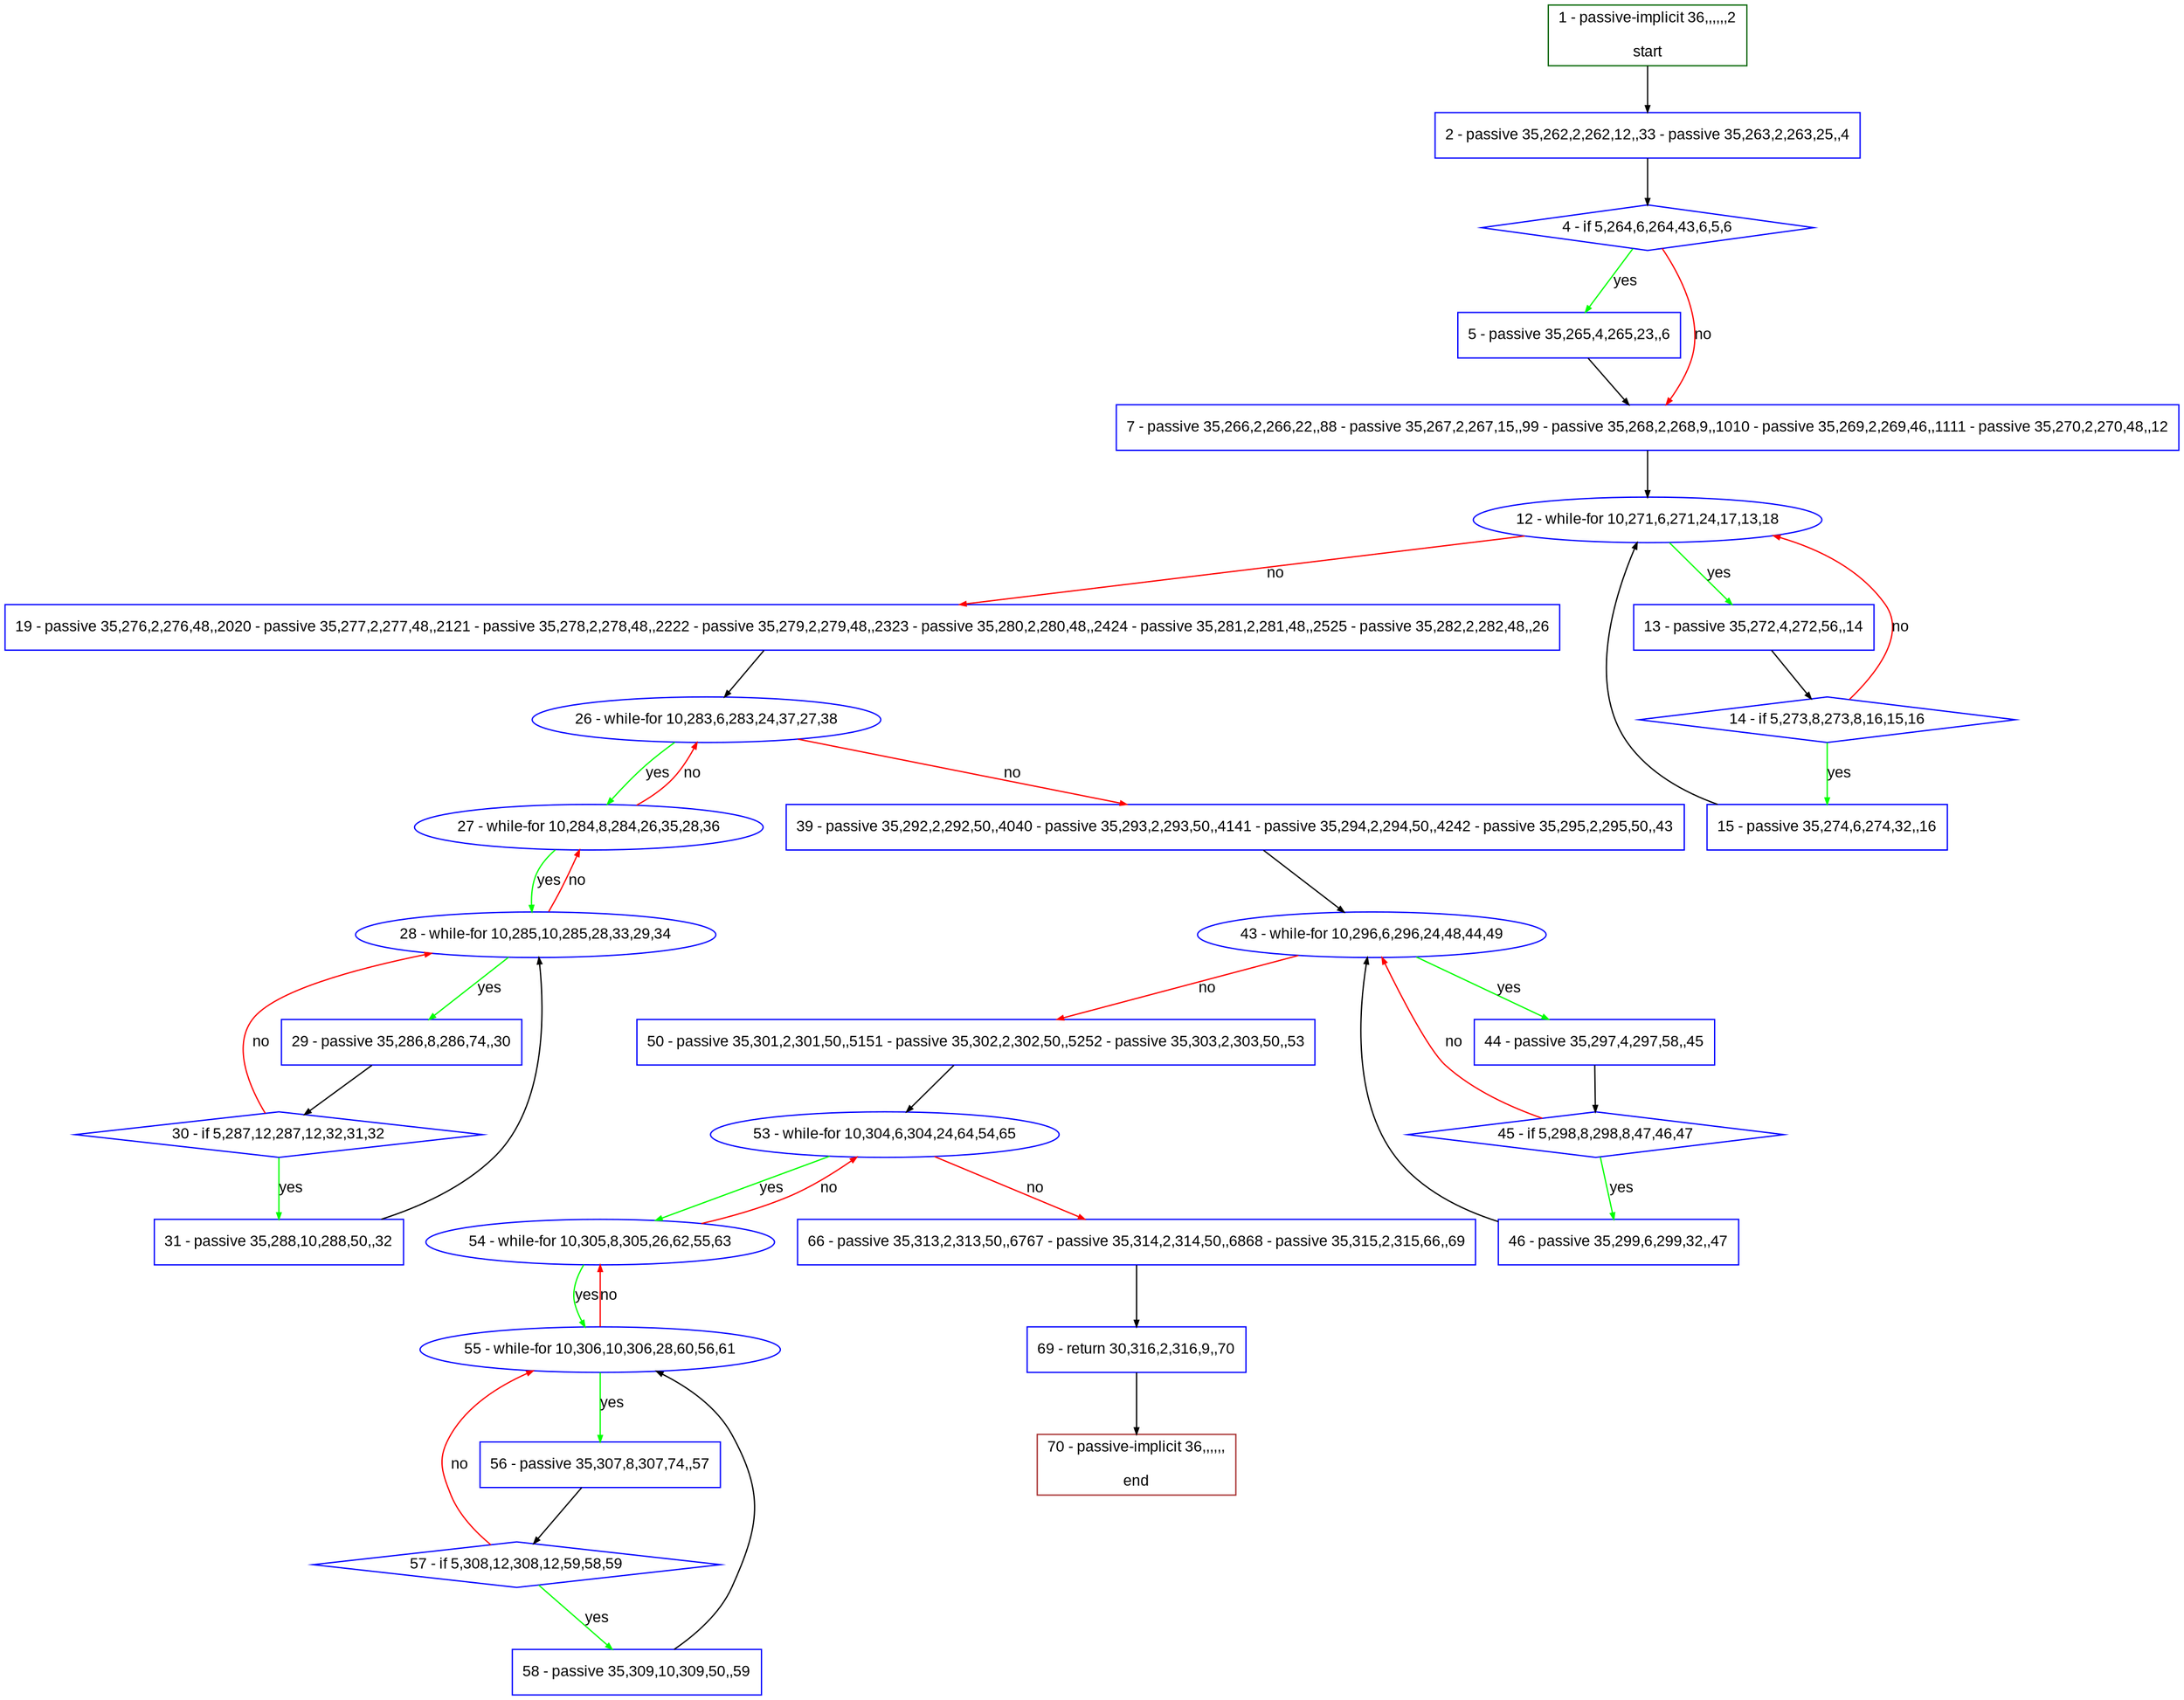 digraph "" {
  graph [pack="true", label="", fontsize="12", packmode="clust", fontname="Arial", fillcolor="#FFFFCC", bgcolor="white", style="rounded,filled", compound="true"];
  node [node_initialized="no", label="", color="grey", fontsize="12", fillcolor="white", fontname="Arial", style="filled", shape="rectangle", compound="true", fixedsize="false"];
  edge [fontcolor="black", arrowhead="normal", arrowtail="none", arrowsize="0.5", ltail="", label="", color="black", fontsize="12", lhead="", fontname="Arial", dir="forward", compound="true"];
  __N1 [label="2 - passive 35,262,2,262,12,,33 - passive 35,263,2,263,25,,4", color="#0000ff", fillcolor="#ffffff", style="filled", shape="box"];
  __N2 [label="1 - passive-implicit 36,,,,,,2\n\nstart", color="#006400", fillcolor="#ffffff", style="filled", shape="box"];
  __N3 [label="4 - if 5,264,6,264,43,6,5,6", color="#0000ff", fillcolor="#ffffff", style="filled", shape="diamond"];
  __N4 [label="5 - passive 35,265,4,265,23,,6", color="#0000ff", fillcolor="#ffffff", style="filled", shape="box"];
  __N5 [label="7 - passive 35,266,2,266,22,,88 - passive 35,267,2,267,15,,99 - passive 35,268,2,268,9,,1010 - passive 35,269,2,269,46,,1111 - passive 35,270,2,270,48,,12", color="#0000ff", fillcolor="#ffffff", style="filled", shape="box"];
  __N6 [label="12 - while-for 10,271,6,271,24,17,13,18", color="#0000ff", fillcolor="#ffffff", style="filled", shape="oval"];
  __N7 [label="13 - passive 35,272,4,272,56,,14", color="#0000ff", fillcolor="#ffffff", style="filled", shape="box"];
  __N8 [label="19 - passive 35,276,2,276,48,,2020 - passive 35,277,2,277,48,,2121 - passive 35,278,2,278,48,,2222 - passive 35,279,2,279,48,,2323 - passive 35,280,2,280,48,,2424 - passive 35,281,2,281,48,,2525 - passive 35,282,2,282,48,,26", color="#0000ff", fillcolor="#ffffff", style="filled", shape="box"];
  __N9 [label="14 - if 5,273,8,273,8,16,15,16", color="#0000ff", fillcolor="#ffffff", style="filled", shape="diamond"];
  __N10 [label="15 - passive 35,274,6,274,32,,16", color="#0000ff", fillcolor="#ffffff", style="filled", shape="box"];
  __N11 [label="26 - while-for 10,283,6,283,24,37,27,38", color="#0000ff", fillcolor="#ffffff", style="filled", shape="oval"];
  __N12 [label="27 - while-for 10,284,8,284,26,35,28,36", color="#0000ff", fillcolor="#ffffff", style="filled", shape="oval"];
  __N13 [label="39 - passive 35,292,2,292,50,,4040 - passive 35,293,2,293,50,,4141 - passive 35,294,2,294,50,,4242 - passive 35,295,2,295,50,,43", color="#0000ff", fillcolor="#ffffff", style="filled", shape="box"];
  __N14 [label="28 - while-for 10,285,10,285,28,33,29,34", color="#0000ff", fillcolor="#ffffff", style="filled", shape="oval"];
  __N15 [label="29 - passive 35,286,8,286,74,,30", color="#0000ff", fillcolor="#ffffff", style="filled", shape="box"];
  __N16 [label="30 - if 5,287,12,287,12,32,31,32", color="#0000ff", fillcolor="#ffffff", style="filled", shape="diamond"];
  __N17 [label="31 - passive 35,288,10,288,50,,32", color="#0000ff", fillcolor="#ffffff", style="filled", shape="box"];
  __N18 [label="43 - while-for 10,296,6,296,24,48,44,49", color="#0000ff", fillcolor="#ffffff", style="filled", shape="oval"];
  __N19 [label="44 - passive 35,297,4,297,58,,45", color="#0000ff", fillcolor="#ffffff", style="filled", shape="box"];
  __N20 [label="50 - passive 35,301,2,301,50,,5151 - passive 35,302,2,302,50,,5252 - passive 35,303,2,303,50,,53", color="#0000ff", fillcolor="#ffffff", style="filled", shape="box"];
  __N21 [label="45 - if 5,298,8,298,8,47,46,47", color="#0000ff", fillcolor="#ffffff", style="filled", shape="diamond"];
  __N22 [label="46 - passive 35,299,6,299,32,,47", color="#0000ff", fillcolor="#ffffff", style="filled", shape="box"];
  __N23 [label="53 - while-for 10,304,6,304,24,64,54,65", color="#0000ff", fillcolor="#ffffff", style="filled", shape="oval"];
  __N24 [label="54 - while-for 10,305,8,305,26,62,55,63", color="#0000ff", fillcolor="#ffffff", style="filled", shape="oval"];
  __N25 [label="66 - passive 35,313,2,313,50,,6767 - passive 35,314,2,314,50,,6868 - passive 35,315,2,315,66,,69", color="#0000ff", fillcolor="#ffffff", style="filled", shape="box"];
  __N26 [label="55 - while-for 10,306,10,306,28,60,56,61", color="#0000ff", fillcolor="#ffffff", style="filled", shape="oval"];
  __N27 [label="56 - passive 35,307,8,307,74,,57", color="#0000ff", fillcolor="#ffffff", style="filled", shape="box"];
  __N28 [label="57 - if 5,308,12,308,12,59,58,59", color="#0000ff", fillcolor="#ffffff", style="filled", shape="diamond"];
  __N29 [label="58 - passive 35,309,10,309,50,,59", color="#0000ff", fillcolor="#ffffff", style="filled", shape="box"];
  __N30 [label="69 - return 30,316,2,316,9,,70", color="#0000ff", fillcolor="#ffffff", style="filled", shape="box"];
  __N31 [label="70 - passive-implicit 36,,,,,,\n\nend", color="#a52a2a", fillcolor="#ffffff", style="filled", shape="box"];
  __N2 -> __N1 [arrowhead="normal", arrowtail="none", color="#000000", label="", dir="forward"];
  __N1 -> __N3 [arrowhead="normal", arrowtail="none", color="#000000", label="", dir="forward"];
  __N3 -> __N4 [arrowhead="normal", arrowtail="none", color="#00ff00", label="yes", dir="forward"];
  __N3 -> __N5 [arrowhead="normal", arrowtail="none", color="#ff0000", label="no", dir="forward"];
  __N4 -> __N5 [arrowhead="normal", arrowtail="none", color="#000000", label="", dir="forward"];
  __N5 -> __N6 [arrowhead="normal", arrowtail="none", color="#000000", label="", dir="forward"];
  __N6 -> __N7 [arrowhead="normal", arrowtail="none", color="#00ff00", label="yes", dir="forward"];
  __N6 -> __N8 [arrowhead="normal", arrowtail="none", color="#ff0000", label="no", dir="forward"];
  __N7 -> __N9 [arrowhead="normal", arrowtail="none", color="#000000", label="", dir="forward"];
  __N9 -> __N6 [arrowhead="normal", arrowtail="none", color="#ff0000", label="no", dir="forward"];
  __N9 -> __N10 [arrowhead="normal", arrowtail="none", color="#00ff00", label="yes", dir="forward"];
  __N10 -> __N6 [arrowhead="normal", arrowtail="none", color="#000000", label="", dir="forward"];
  __N8 -> __N11 [arrowhead="normal", arrowtail="none", color="#000000", label="", dir="forward"];
  __N11 -> __N12 [arrowhead="normal", arrowtail="none", color="#00ff00", label="yes", dir="forward"];
  __N12 -> __N11 [arrowhead="normal", arrowtail="none", color="#ff0000", label="no", dir="forward"];
  __N11 -> __N13 [arrowhead="normal", arrowtail="none", color="#ff0000", label="no", dir="forward"];
  __N12 -> __N14 [arrowhead="normal", arrowtail="none", color="#00ff00", label="yes", dir="forward"];
  __N14 -> __N12 [arrowhead="normal", arrowtail="none", color="#ff0000", label="no", dir="forward"];
  __N14 -> __N15 [arrowhead="normal", arrowtail="none", color="#00ff00", label="yes", dir="forward"];
  __N15 -> __N16 [arrowhead="normal", arrowtail="none", color="#000000", label="", dir="forward"];
  __N16 -> __N14 [arrowhead="normal", arrowtail="none", color="#ff0000", label="no", dir="forward"];
  __N16 -> __N17 [arrowhead="normal", arrowtail="none", color="#00ff00", label="yes", dir="forward"];
  __N17 -> __N14 [arrowhead="normal", arrowtail="none", color="#000000", label="", dir="forward"];
  __N13 -> __N18 [arrowhead="normal", arrowtail="none", color="#000000", label="", dir="forward"];
  __N18 -> __N19 [arrowhead="normal", arrowtail="none", color="#00ff00", label="yes", dir="forward"];
  __N18 -> __N20 [arrowhead="normal", arrowtail="none", color="#ff0000", label="no", dir="forward"];
  __N19 -> __N21 [arrowhead="normal", arrowtail="none", color="#000000", label="", dir="forward"];
  __N21 -> __N18 [arrowhead="normal", arrowtail="none", color="#ff0000", label="no", dir="forward"];
  __N21 -> __N22 [arrowhead="normal", arrowtail="none", color="#00ff00", label="yes", dir="forward"];
  __N22 -> __N18 [arrowhead="normal", arrowtail="none", color="#000000", label="", dir="forward"];
  __N20 -> __N23 [arrowhead="normal", arrowtail="none", color="#000000", label="", dir="forward"];
  __N23 -> __N24 [arrowhead="normal", arrowtail="none", color="#00ff00", label="yes", dir="forward"];
  __N24 -> __N23 [arrowhead="normal", arrowtail="none", color="#ff0000", label="no", dir="forward"];
  __N23 -> __N25 [arrowhead="normal", arrowtail="none", color="#ff0000", label="no", dir="forward"];
  __N24 -> __N26 [arrowhead="normal", arrowtail="none", color="#00ff00", label="yes", dir="forward"];
  __N26 -> __N24 [arrowhead="normal", arrowtail="none", color="#ff0000", label="no", dir="forward"];
  __N26 -> __N27 [arrowhead="normal", arrowtail="none", color="#00ff00", label="yes", dir="forward"];
  __N27 -> __N28 [arrowhead="normal", arrowtail="none", color="#000000", label="", dir="forward"];
  __N28 -> __N26 [arrowhead="normal", arrowtail="none", color="#ff0000", label="no", dir="forward"];
  __N28 -> __N29 [arrowhead="normal", arrowtail="none", color="#00ff00", label="yes", dir="forward"];
  __N29 -> __N26 [arrowhead="normal", arrowtail="none", color="#000000", label="", dir="forward"];
  __N25 -> __N30 [arrowhead="normal", arrowtail="none", color="#000000", label="", dir="forward"];
  __N30 -> __N31 [arrowhead="normal", arrowtail="none", color="#000000", label="", dir="forward"];
}
